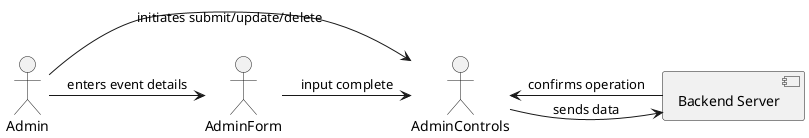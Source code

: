 @startuml Admin Interaction Flow
actor Admin

Admin -> AdminForm : enters event details
AdminForm -> AdminControls : input complete
Admin -> AdminControls : initiates submit/update/delete
AdminControls -> [Backend Server] : sends data
[Backend Server] -> AdminControls : confirms operation

@enduml
